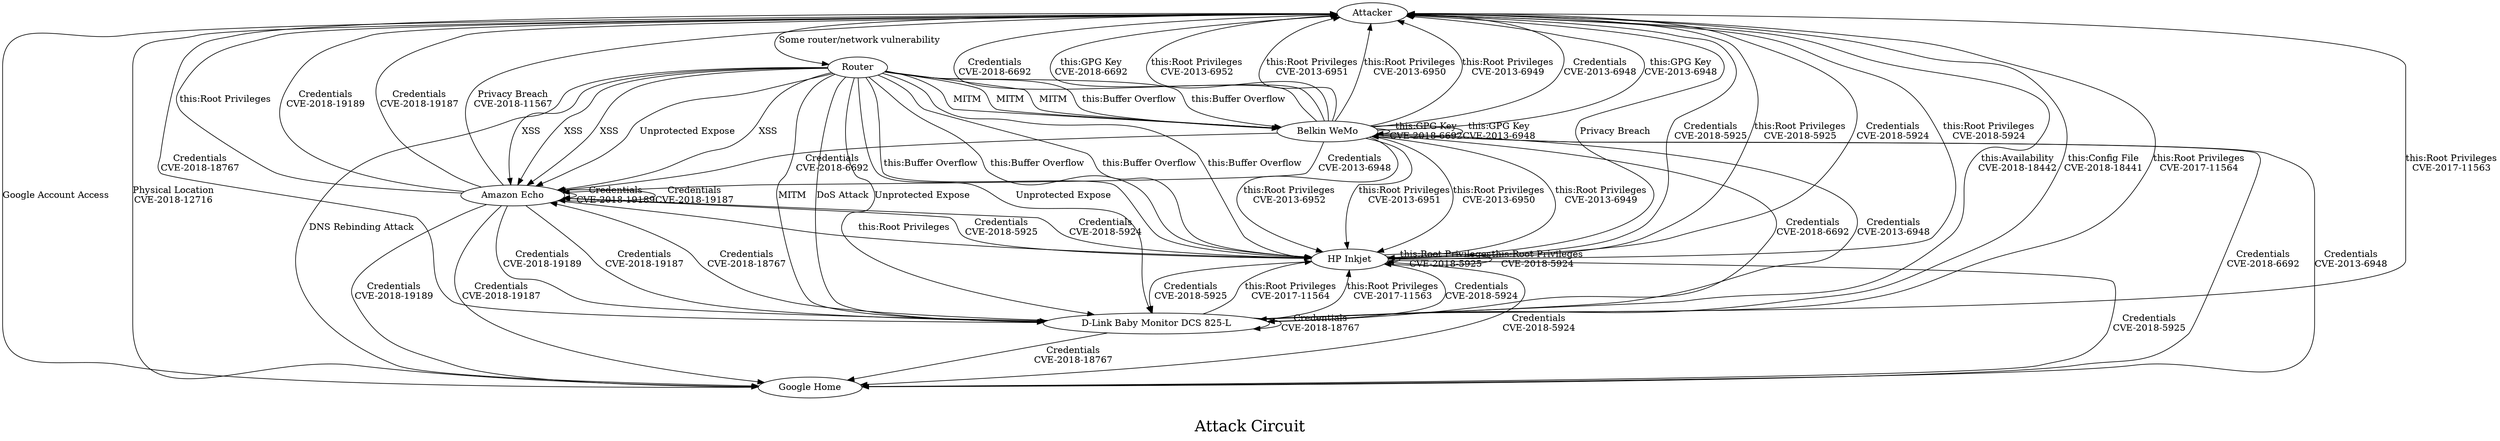 /*****
Attack Circuit
*****/

digraph G {
  graph [splines=true overlap=false]
  node  [shape=ellipse, width=0.3, height=0.3]
  0 [label="Attacker"];
  1 [label="Router"];
  2 [label="Amazon Echo"];
  3 [label="Google Home"];
  4 [label="Belkin WeMo"];
  5 [label="D-Link Baby Monitor DCS 825-L"];
  6 [label="HP Inkjet"];
  0 -> 1 [label="Some router/network vulnerability"];
  1 -> 2 [label="XSS"];
  1 -> 2 [label="XSS"];
  1 -> 2 [label="XSS"];
  1 -> 2 [label="XSS"];
  1 -> 2 [label="Unprotected Expose"];
  1 -> 3 [label="DNS Rebinding Attack"];
  1 -> 4 [label="MITM"];
  1 -> 4 [label="MITM"];
  1 -> 4 [label="MITM"];
  1 -> 4 [label="this:Buffer Overflow"];
  1 -> 4 [label="this:Buffer Overflow"];
  1 -> 5 [label="MITM"];
  1 -> 5 [label="DoS Attack"];
  1 -> 5 [label="Unprotected Expose"];
  1 -> 5 [label="Unprotected Expose"];
  1 -> 6 [label="this:Buffer Overflow"];
  1 -> 6 [label="this:Buffer Overflow"];
  1 -> 6 [label="this:Buffer Overflow"];
  1 -> 6 [label="this:Buffer Overflow"];
  2 -> 2 [label="Credentials\nCVE-2018-19189"];
  2 -> 2 [label="Credentials\nCVE-2018-19187"];
  2 -> 3 [label="Credentials\nCVE-2018-19189"];
  2 -> 3 [label="Credentials\nCVE-2018-19187"];
  2 -> 5 [label="Credentials\nCVE-2018-19189"];
  2 -> 5 [label="Credentials\nCVE-2018-19187"];
  2 -> 6 [label="this:Root Privileges"];
  4 -> 2 [label="Credentials\nCVE-2018-6692"];
  4 -> 2 [label="Credentials\nCVE-2013-6948"];
  4 -> 3 [label="Credentials\nCVE-2018-6692"];
  4 -> 3 [label="Credentials\nCVE-2013-6948"];
  4 -> 4 [label="this:GPG Key\nCVE-2018-6692"];
  4 -> 4 [label="this:GPG Key\nCVE-2013-6948"];
  4 -> 5 [label="Credentials\nCVE-2018-6692"];
  4 -> 5 [label="Credentials\nCVE-2013-6948"];
  4 -> 6 [label="this:Root Privileges\nCVE-2013-6952"];
  4 -> 6 [label="this:Root Privileges\nCVE-2013-6951"];
  4 -> 6 [label="this:Root Privileges\nCVE-2013-6950"];
  4 -> 6 [label="this:Root Privileges\nCVE-2013-6949"];
  5 -> 2 [label="Credentials\nCVE-2018-18767"];
  5 -> 3 [label="Credentials\nCVE-2018-18767"];
  5 -> 5 [label="Credentials\nCVE-2018-18767"];
  5 -> 6 [label="this:Root Privileges\nCVE-2017-11564"];
  5 -> 6 [label="this:Root Privileges\nCVE-2017-11563"];
  6 -> 2 [label="Credentials\nCVE-2018-5925"];
  6 -> 2 [label="Credentials\nCVE-2018-5924"];
  6 -> 3 [label="Credentials\nCVE-2018-5925"];
  6 -> 3 [label="Credentials\nCVE-2018-5924"];
  6 -> 5 [label="Credentials\nCVE-2018-5925"];
  6 -> 5 [label="Credentials\nCVE-2018-5924"];
  6 -> 6 [label="this:Root Privileges\nCVE-2018-5925"];
  6 -> 6 [label="this:Root Privileges\nCVE-2018-5924"];
  2 -> 0 [label="this:Root Privileges"];
  2 -> 0 [label="Credentials\nCVE-2018-19189"];
  2 -> 0 [label="Credentials\nCVE-2018-19187"];
  2 -> 0 [label="Privacy Breach\nCVE-2018-11567"];
  3 -> 0 [label="Google Account Access"];
  3 -> 0 [label="Physical Location\nCVE-2018-12716"];
  4 -> 0 [label="Credentials\nCVE-2018-6692"];
  4 -> 0 [label="this:GPG Key\nCVE-2018-6692"];
  4 -> 0 [label="this:Root Privileges\nCVE-2013-6952"];
  4 -> 0 [label="this:Root Privileges\nCVE-2013-6951"];
  4 -> 0 [label="this:Root Privileges\nCVE-2013-6950"];
  4 -> 0 [label="this:Root Privileges\nCVE-2013-6949"];
  4 -> 0 [label="Credentials\nCVE-2013-6948"];
  4 -> 0 [label="this:GPG Key\nCVE-2013-6948"];
  5 -> 0 [label="Credentials\nCVE-2018-18767"];
  5 -> 0 [label="this:Availability\nCVE-2018-18442"];
  5 -> 0 [label="this:Config File\nCVE-2018-18441"];
  5 -> 0 [label="this:Root Privileges\nCVE-2017-11564"];
  5 -> 0 [label="this:Root Privileges\nCVE-2017-11563"];
  6 -> 0 [label="Privacy Breach"];
  6 -> 0 [label="Credentials\nCVE-2018-5925"];
  6 -> 0 [label="this:Root Privileges\nCVE-2018-5925"];
  6 -> 0 [label="Credentials\nCVE-2018-5924"];
  6 -> 0 [label="this:Root Privileges\nCVE-2018-5924"];
  label = "\nAttack Circuit\n";  fontsize=24;
}